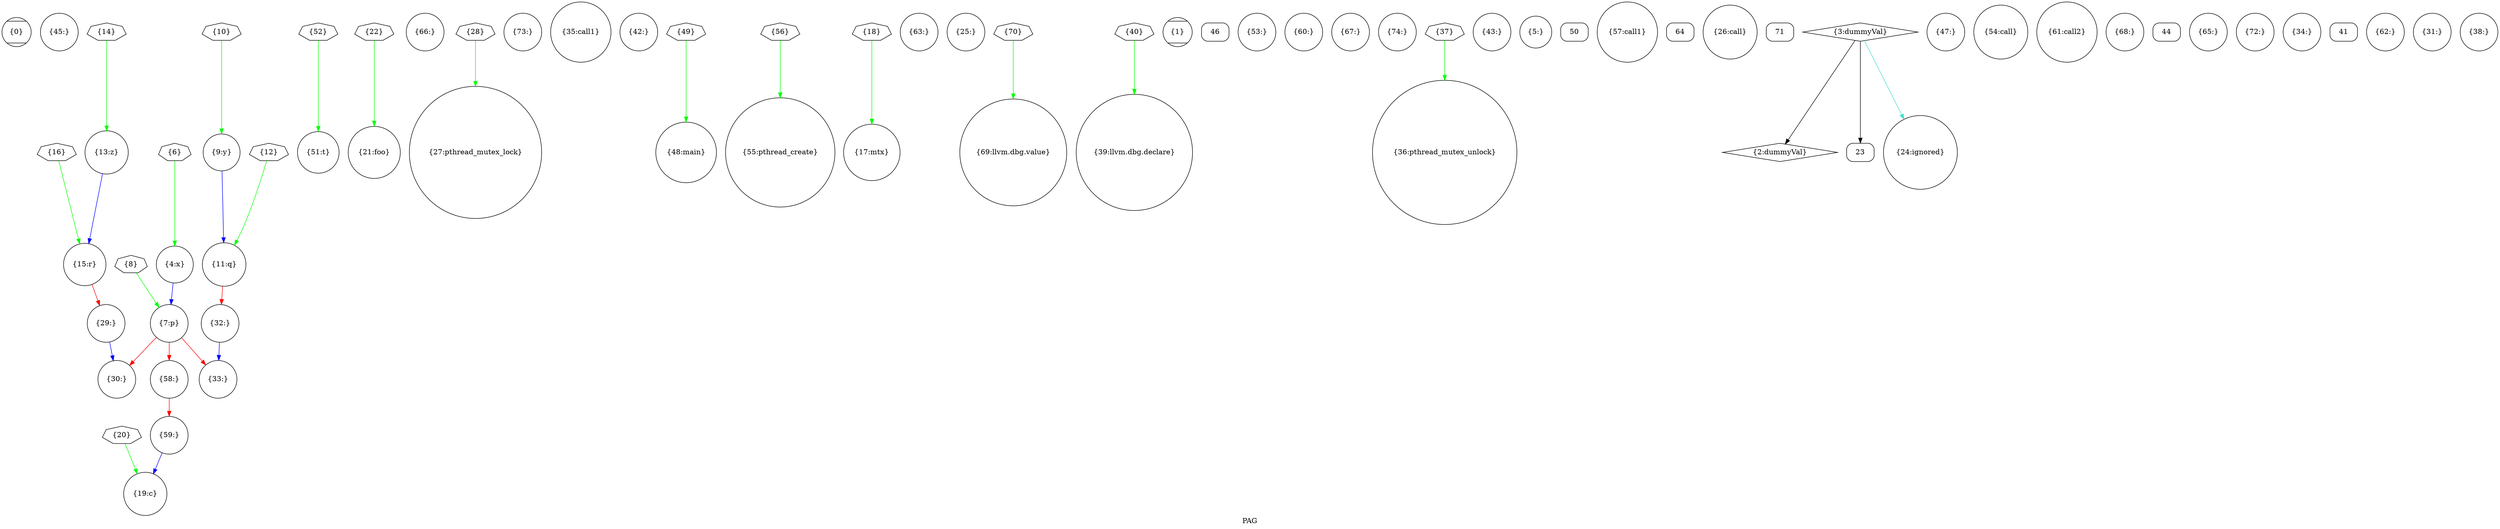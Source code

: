digraph "PAG" {
	label="PAG";

	Node0x1c55970 [shape=record,shape=Mcircle,label="{0}"];
	Node0x1c583f0 [shape=record,shape=circle,label="{45:}"];
	Node0x1c5a700 [shape=record,shape=circle,label="{7:p}"];
	Node0x1c5a700 -> Node0x1c71f00[color=red];
	Node0x1c5a700 -> Node0x1c71780[color=red];
	Node0x1c5a700 -> Node0x1c71840[color=red];
	Node0x1c739d0 [shape=record,shape=septagon,label="{52}"];
	Node0x1c739d0 -> Node0x1c71e40[color=green];
	Node0x1c738e0 [shape=record,shape=septagon,label="{14}"];
	Node0x1c738e0 -> Node0x1c70dc0[color=green];
	Node0x1c716c0 [shape=record,shape=circle,label="{59:}"];
	Node0x1c716c0 -> Node0x1c71480[color=blue];
	Node0x1c71b40 [shape=record,shape=circle,label="{21:foo}"];
	Node0x1c710c0 [shape=record,shape=circle,label="{66:}"];
	Node0x1c74150 [shape=record,shape=septagon,label="{28}"];
	Node0x1c74150 -> Node0x1c58630[color=green];
	Node0x1c5aac0 [shape=record,shape=circle,label="{73:}"];
	Node0x1c71c00 [shape=record,shape=circle,label="{35:call1}"];
	Node0x1c72080 [shape=record,shape=circle,label="{42:}"];
	Node0x1c70940 [shape=record,shape=circle,label="{4:x}"];
	Node0x1c70940 -> Node0x1c5a700[color=blue];
	Node0x1c73d90 [shape=record,shape=septagon,label="{49}"];
	Node0x1c73d90 -> Node0x1c713c0[color=green];
	Node0x1c71fc0 [shape=record,shape=circle,label="{11:q}"];
	Node0x1c71fc0 -> Node0x1c58570[color=red];
	Node0x1c73700 [shape=record,shape=septagon,label="{56}"];
	Node0x1c73700 -> Node0x1c70ac0[color=green];
	Node0x1c73ac0 [shape=record,shape=septagon,label="{18}"];
	Node0x1c73ac0 -> Node0x1c71240[color=green];
	Node0x1c72380 [shape=record,shape=circle,label="{63:}"];
	Node0x1c719c0 [shape=record,shape=circle,label="{25:}"];
	Node0x1c73460 [shape=record,shape=septagon,label="{70}"];
	Node0x1c73460 -> Node0x1c5a7c0[color=green];
	Node0x1c58570 [shape=record,shape=circle,label="{32:}"];
	Node0x1c58570 -> Node0x1c71780[color=blue];
	Node0x1c5a940 [shape=record,shape=circle,label="{39:llvm.dbg.declare}"];
	Node0x1c55a30 [shape=record,shape=Mcircle,label="{1}"];
	Node0x1c745d0 [shape=record,shape=Mrecord,label="{46}"];
	Node0x1c586f0 [shape=record,shape=septagon,label="{8}"];
	Node0x1c586f0 -> Node0x1c5a700[color=green];
	Node0x1c70e80 [shape=record,shape=circle,label="{53:}"];
	Node0x1c71540 [shape=record,shape=circle,label="{15:r}"];
	Node0x1c71540 -> Node0x1c70b80[color=red];
	Node0x1c71300 [shape=record,shape=circle,label="{60:}"];
	Node0x1c737f0 [shape=record,shape=septagon,label="{22}"];
	Node0x1c737f0 -> Node0x1c71b40[color=green];
	Node0x1c71000 [shape=record,shape=circle,label="{67:}"];
	Node0x1c70b80 [shape=record,shape=circle,label="{29:}"];
	Node0x1c70b80 -> Node0x1c71f00[color=blue];
	Node0x1c5a880 [shape=record,shape=circle,label="{74:}"];
	Node0x1c584b0 [shape=record,shape=circle,label="{36:pthread_mutex_unlock}"];
	Node0x1c722c0 [shape=record,shape=circle,label="{43:}"];
	Node0x1c71900 [shape=record,shape=circle,label="{5:}"];
	Node0x1c74510 [shape=record,shape=Mrecord,label="{50}"];
	Node0x1c73bb0 [shape=record,shape=septagon,label="{12}"];
	Node0x1c73bb0 -> Node0x1c71fc0[color=green];
	Node0x1c5aa00 [shape=record,shape=circle,label="{57:call1}"];
	Node0x1c71480 [shape=record,shape=circle,label="{19:c}"];
	Node0x1c74390 [shape=record,shape=Mrecord,label="{64}"];
	Node0x1c70d00 [shape=record,shape=circle,label="{26:call}"];
	Node0x1c74210 [shape=record,shape=Mrecord,label="{71}"];
	Node0x1c71780 [shape=record,shape=circle,label="{33:}"];
	Node0x1c73520 [shape=record,shape=septagon,label="{40}"];
	Node0x1c73520 -> Node0x1c5a940[color=green];
	Node0x1c58800 [shape=record,shape=diamond,label="{2:dummyVal}"];
	Node0x1c72140 [shape=record,shape=circle,label="{47:}"];
	Node0x1c71600 [shape=record,shape=circle,label="{9:y}"];
	Node0x1c71600 -> Node0x1c71fc0[color=blue];
	Node0x1c707c0 [shape=record,shape=circle,label="{54:call}"];
	Node0x1c73e80 [shape=record,shape=septagon,label="{16}"];
	Node0x1c73e80 -> Node0x1c71540[color=green];
	Node0x1c71180 [shape=record,shape=circle,label="{61:call2}"];
	Node0x1c74450 [shape=record,shape=Mrecord,label="{23}"];
	Node0x1c70c40 [shape=record,shape=circle,label="{68:}"];
	Node0x1c71f00 [shape=record,shape=circle,label="{30:}"];
	Node0x1c74060 [shape=record,shape=septagon,label="{37}"];
	Node0x1c74060 -> Node0x1c584b0[color=green];
	Node0x1c74690 [shape=record,shape=Mrecord,label="{44}"];
	Node0x1c73610 [shape=record,shape=septagon,label="{6}"];
	Node0x1c73610 -> Node0x1c70940[color=green];
	Node0x1c71e40 [shape=record,shape=circle,label="{51:t}"];
	Node0x1c70dc0 [shape=record,shape=circle,label="{13:z}"];
	Node0x1c70dc0 -> Node0x1c71540[color=blue];
	Node0x1c71840 [shape=record,shape=circle,label="{58:}"];
	Node0x1c71840 -> Node0x1c716c0[color=red];
	Node0x1c73ca0 [shape=record,shape=septagon,label="{20}"];
	Node0x1c73ca0 -> Node0x1c71480[color=green];
	Node0x1c70880 [shape=record,shape=circle,label="{65:}"];
	Node0x1c58630 [shape=record,shape=circle,label="{27:pthread_mutex_lock}"];
	Node0x1c70a00 [shape=record,shape=circle,label="{72:}"];
	Node0x1c70f40 [shape=record,shape=circle,label="{34:}"];
	Node0x1c742d0 [shape=record,shape=Mrecord,label="{41}"];
	Node0x1c588c0 [shape=record,shape=diamond,label="{3:dummyVal}"];
	Node0x1c588c0 -> Node0x1c58800[color=black];
	Node0x1c588c0 -> Node0x1c74450[color=black];
	Node0x1c588c0 -> Node0x1c72200[color=Turquoise];
	Node0x1c713c0 [shape=record,shape=circle,label="{48:main}"];
	Node0x1c73f70 [shape=record,shape=septagon,label="{10}"];
	Node0x1c73f70 -> Node0x1c71600[color=green];
	Node0x1c70ac0 [shape=record,shape=circle,label="{55:pthread_create}"];
	Node0x1c71240 [shape=record,shape=circle,label="{17:mtx}"];
	Node0x1c71cc0 [shape=record,shape=circle,label="{62:}"];
	Node0x1c72200 [shape=record,shape=circle,label="{24:ignored}"];
	Node0x1c5a7c0 [shape=record,shape=circle,label="{69:llvm.dbg.value}"];
	Node0x1c71d80 [shape=record,shape=circle,label="{31:}"];
	Node0x1c71a80 [shape=record,shape=circle,label="{38:}"];
}
